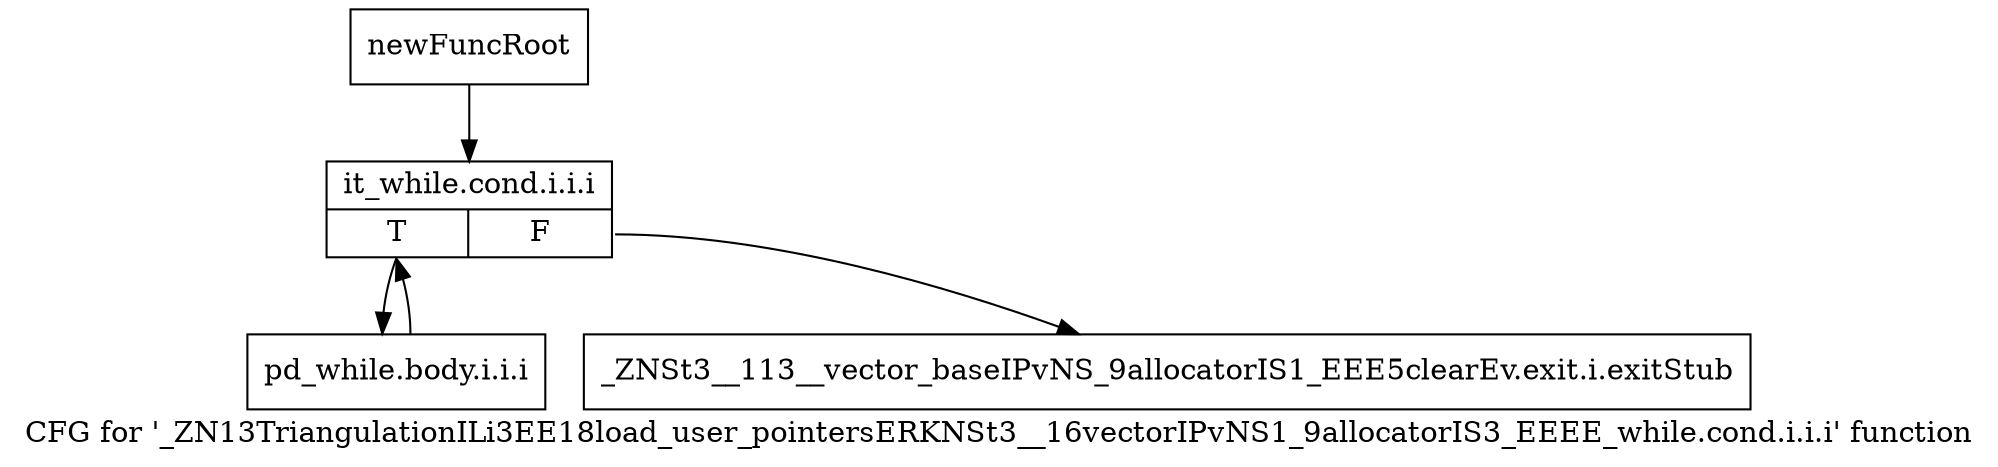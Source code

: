 digraph "CFG for '_ZN13TriangulationILi3EE18load_user_pointersERKNSt3__16vectorIPvNS1_9allocatorIS3_EEEE_while.cond.i.i.i' function" {
	label="CFG for '_ZN13TriangulationILi3EE18load_user_pointersERKNSt3__16vectorIPvNS1_9allocatorIS3_EEEE_while.cond.i.i.i' function";

	Node0x989c890 [shape=record,label="{newFuncRoot}"];
	Node0x989c890 -> Node0x989c930;
	Node0x989c8e0 [shape=record,label="{_ZNSt3__113__vector_baseIPvNS_9allocatorIS1_EEE5clearEv.exit.i.exitStub}"];
	Node0x989c930 [shape=record,label="{it_while.cond.i.i.i|{<s0>T|<s1>F}}"];
	Node0x989c930:s0 -> Node0x989c980;
	Node0x989c930:s1 -> Node0x989c8e0;
	Node0x989c980 [shape=record,label="{pd_while.body.i.i.i}"];
	Node0x989c980 -> Node0x989c930;
}
